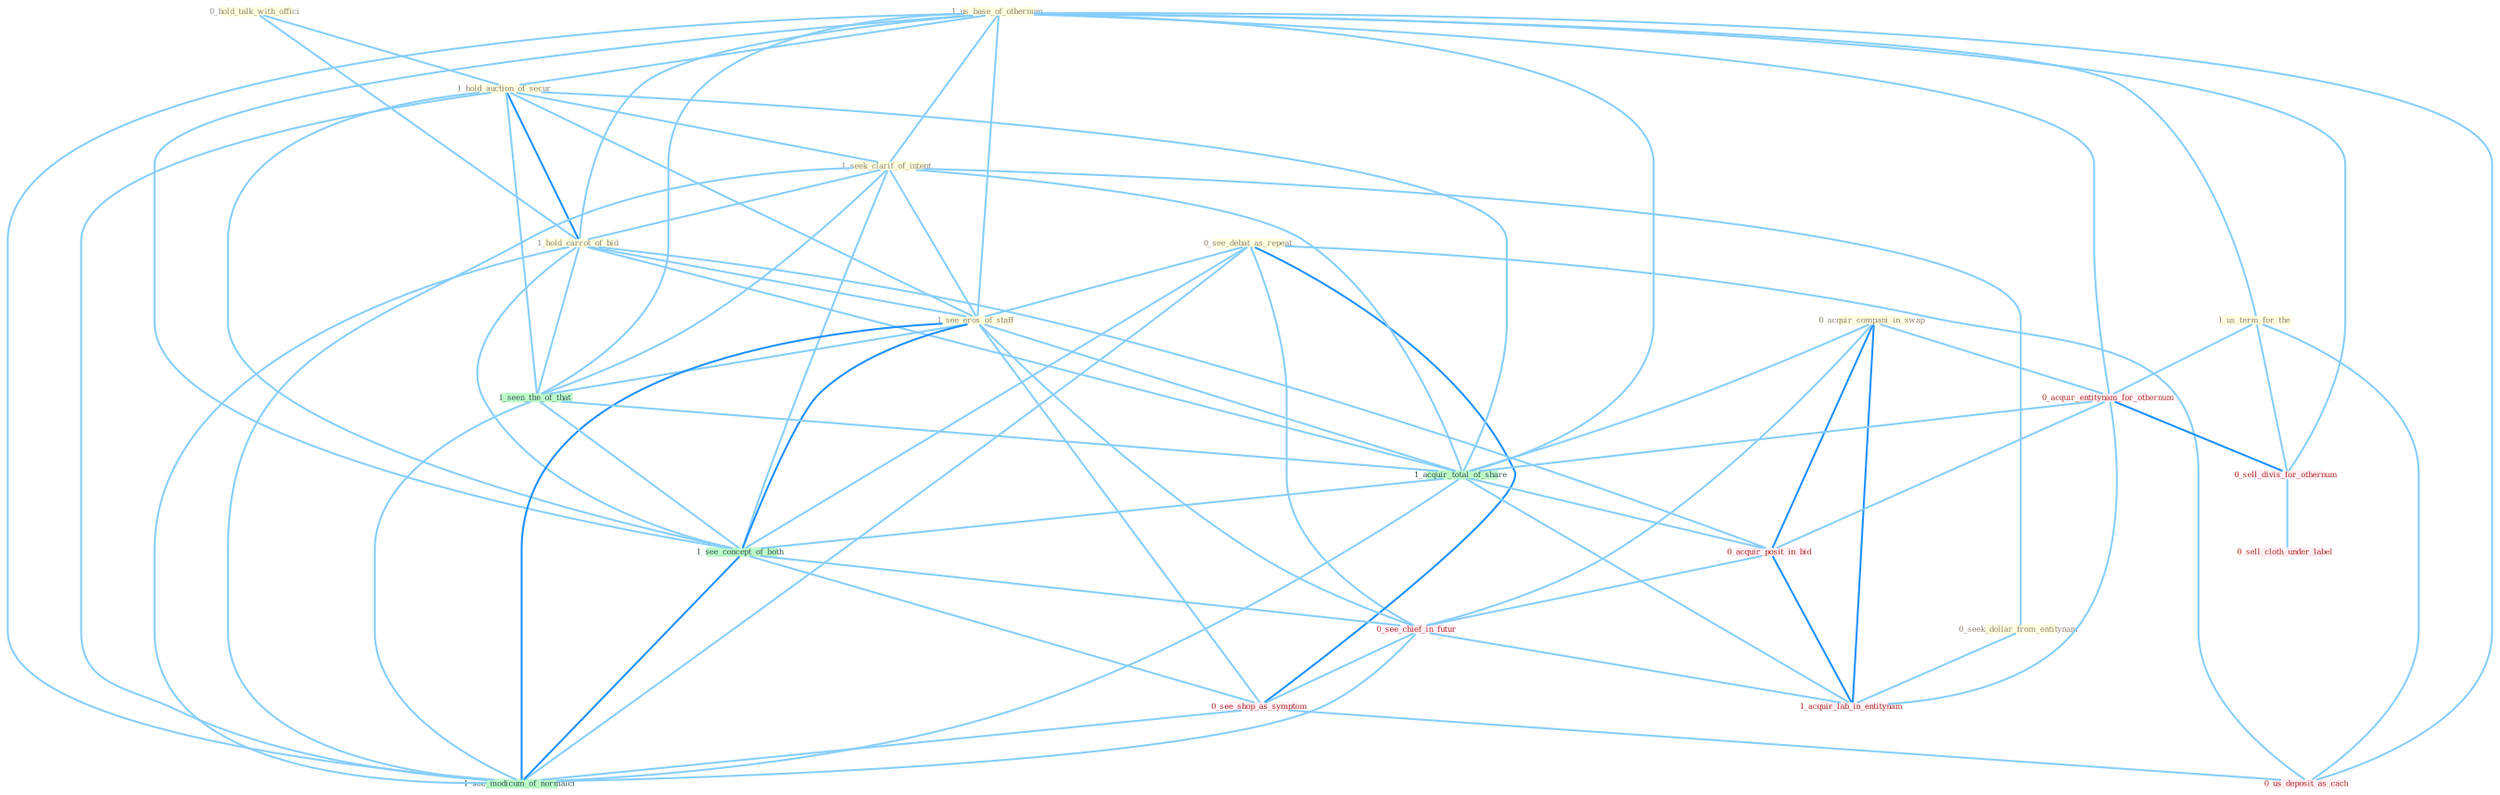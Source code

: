 Graph G{ 
    node
    [shape=polygon,style=filled,width=.5,height=.06,color="#BDFCC9",fixedsize=true,fontsize=4,
    fontcolor="#2f4f4f"];
    {node
    [color="#ffffe0", fontcolor="#8b7d6b"] "0_hold_talk_with_offici " "1_us_base_of_othernum " "0_see_debat_as_repeat " "0_acquir_compani_in_swap " "1_hold_auction_of_secur " "1_seek_clarif_of_intent " "1_us_term_for_the " "1_hold_carrot_of_bid " "1_see_eros_of_staff " "0_seek_dollar_from_entitynam "}
{node [color="#fff0f5", fontcolor="#b22222"] "0_acquir_entitynam_for_othernum " "0_sell_divis_for_othernum " "0_sell_cloth_under_label " "0_acquir_posit_in_bid " "0_see_chief_in_futur " "0_see_shop_as_symptom " "1_acquir_lab_in_entitynam " "0_us_deposit_as_cach "}
edge [color="#B0E2FF"];

	"0_hold_talk_with_offici " -- "1_hold_auction_of_secur " [w="1", color="#87cefa" ];
	"0_hold_talk_with_offici " -- "1_hold_carrot_of_bid " [w="1", color="#87cefa" ];
	"1_us_base_of_othernum " -- "1_hold_auction_of_secur " [w="1", color="#87cefa" ];
	"1_us_base_of_othernum " -- "1_seek_clarif_of_intent " [w="1", color="#87cefa" ];
	"1_us_base_of_othernum " -- "1_us_term_for_the " [w="1", color="#87cefa" ];
	"1_us_base_of_othernum " -- "1_hold_carrot_of_bid " [w="1", color="#87cefa" ];
	"1_us_base_of_othernum " -- "1_see_eros_of_staff " [w="1", color="#87cefa" ];
	"1_us_base_of_othernum " -- "0_acquir_entitynam_for_othernum " [w="1", color="#87cefa" ];
	"1_us_base_of_othernum " -- "1_seen_the_of_that " [w="1", color="#87cefa" ];
	"1_us_base_of_othernum " -- "0_sell_divis_for_othernum " [w="1", color="#87cefa" ];
	"1_us_base_of_othernum " -- "1_acquir_total_of_share " [w="1", color="#87cefa" ];
	"1_us_base_of_othernum " -- "1_see_concept_of_both " [w="1", color="#87cefa" ];
	"1_us_base_of_othernum " -- "0_us_deposit_as_cach " [w="1", color="#87cefa" ];
	"1_us_base_of_othernum " -- "1_see_modicum_of_normalci " [w="1", color="#87cefa" ];
	"0_see_debat_as_repeat " -- "1_see_eros_of_staff " [w="1", color="#87cefa" ];
	"0_see_debat_as_repeat " -- "1_see_concept_of_both " [w="1", color="#87cefa" ];
	"0_see_debat_as_repeat " -- "0_see_chief_in_futur " [w="1", color="#87cefa" ];
	"0_see_debat_as_repeat " -- "0_see_shop_as_symptom " [w="2", color="#1e90ff" , len=0.8];
	"0_see_debat_as_repeat " -- "0_us_deposit_as_cach " [w="1", color="#87cefa" ];
	"0_see_debat_as_repeat " -- "1_see_modicum_of_normalci " [w="1", color="#87cefa" ];
	"0_acquir_compani_in_swap " -- "0_acquir_entitynam_for_othernum " [w="1", color="#87cefa" ];
	"0_acquir_compani_in_swap " -- "1_acquir_total_of_share " [w="1", color="#87cefa" ];
	"0_acquir_compani_in_swap " -- "0_acquir_posit_in_bid " [w="2", color="#1e90ff" , len=0.8];
	"0_acquir_compani_in_swap " -- "0_see_chief_in_futur " [w="1", color="#87cefa" ];
	"0_acquir_compani_in_swap " -- "1_acquir_lab_in_entitynam " [w="2", color="#1e90ff" , len=0.8];
	"1_hold_auction_of_secur " -- "1_seek_clarif_of_intent " [w="1", color="#87cefa" ];
	"1_hold_auction_of_secur " -- "1_hold_carrot_of_bid " [w="2", color="#1e90ff" , len=0.8];
	"1_hold_auction_of_secur " -- "1_see_eros_of_staff " [w="1", color="#87cefa" ];
	"1_hold_auction_of_secur " -- "1_seen_the_of_that " [w="1", color="#87cefa" ];
	"1_hold_auction_of_secur " -- "1_acquir_total_of_share " [w="1", color="#87cefa" ];
	"1_hold_auction_of_secur " -- "1_see_concept_of_both " [w="1", color="#87cefa" ];
	"1_hold_auction_of_secur " -- "1_see_modicum_of_normalci " [w="1", color="#87cefa" ];
	"1_seek_clarif_of_intent " -- "1_hold_carrot_of_bid " [w="1", color="#87cefa" ];
	"1_seek_clarif_of_intent " -- "1_see_eros_of_staff " [w="1", color="#87cefa" ];
	"1_seek_clarif_of_intent " -- "0_seek_dollar_from_entitynam " [w="1", color="#87cefa" ];
	"1_seek_clarif_of_intent " -- "1_seen_the_of_that " [w="1", color="#87cefa" ];
	"1_seek_clarif_of_intent " -- "1_acquir_total_of_share " [w="1", color="#87cefa" ];
	"1_seek_clarif_of_intent " -- "1_see_concept_of_both " [w="1", color="#87cefa" ];
	"1_seek_clarif_of_intent " -- "1_see_modicum_of_normalci " [w="1", color="#87cefa" ];
	"1_us_term_for_the " -- "0_acquir_entitynam_for_othernum " [w="1", color="#87cefa" ];
	"1_us_term_for_the " -- "0_sell_divis_for_othernum " [w="1", color="#87cefa" ];
	"1_us_term_for_the " -- "0_us_deposit_as_cach " [w="1", color="#87cefa" ];
	"1_hold_carrot_of_bid " -- "1_see_eros_of_staff " [w="1", color="#87cefa" ];
	"1_hold_carrot_of_bid " -- "1_seen_the_of_that " [w="1", color="#87cefa" ];
	"1_hold_carrot_of_bid " -- "1_acquir_total_of_share " [w="1", color="#87cefa" ];
	"1_hold_carrot_of_bid " -- "0_acquir_posit_in_bid " [w="1", color="#87cefa" ];
	"1_hold_carrot_of_bid " -- "1_see_concept_of_both " [w="1", color="#87cefa" ];
	"1_hold_carrot_of_bid " -- "1_see_modicum_of_normalci " [w="1", color="#87cefa" ];
	"1_see_eros_of_staff " -- "1_seen_the_of_that " [w="1", color="#87cefa" ];
	"1_see_eros_of_staff " -- "1_acquir_total_of_share " [w="1", color="#87cefa" ];
	"1_see_eros_of_staff " -- "1_see_concept_of_both " [w="2", color="#1e90ff" , len=0.8];
	"1_see_eros_of_staff " -- "0_see_chief_in_futur " [w="1", color="#87cefa" ];
	"1_see_eros_of_staff " -- "0_see_shop_as_symptom " [w="1", color="#87cefa" ];
	"1_see_eros_of_staff " -- "1_see_modicum_of_normalci " [w="2", color="#1e90ff" , len=0.8];
	"0_seek_dollar_from_entitynam " -- "1_acquir_lab_in_entitynam " [w="1", color="#87cefa" ];
	"0_acquir_entitynam_for_othernum " -- "0_sell_divis_for_othernum " [w="2", color="#1e90ff" , len=0.8];
	"0_acquir_entitynam_for_othernum " -- "1_acquir_total_of_share " [w="1", color="#87cefa" ];
	"0_acquir_entitynam_for_othernum " -- "0_acquir_posit_in_bid " [w="1", color="#87cefa" ];
	"0_acquir_entitynam_for_othernum " -- "1_acquir_lab_in_entitynam " [w="1", color="#87cefa" ];
	"1_seen_the_of_that " -- "1_acquir_total_of_share " [w="1", color="#87cefa" ];
	"1_seen_the_of_that " -- "1_see_concept_of_both " [w="1", color="#87cefa" ];
	"1_seen_the_of_that " -- "1_see_modicum_of_normalci " [w="1", color="#87cefa" ];
	"0_sell_divis_for_othernum " -- "0_sell_cloth_under_label " [w="1", color="#87cefa" ];
	"1_acquir_total_of_share " -- "0_acquir_posit_in_bid " [w="1", color="#87cefa" ];
	"1_acquir_total_of_share " -- "1_see_concept_of_both " [w="1", color="#87cefa" ];
	"1_acquir_total_of_share " -- "1_acquir_lab_in_entitynam " [w="1", color="#87cefa" ];
	"1_acquir_total_of_share " -- "1_see_modicum_of_normalci " [w="1", color="#87cefa" ];
	"0_acquir_posit_in_bid " -- "0_see_chief_in_futur " [w="1", color="#87cefa" ];
	"0_acquir_posit_in_bid " -- "1_acquir_lab_in_entitynam " [w="2", color="#1e90ff" , len=0.8];
	"1_see_concept_of_both " -- "0_see_chief_in_futur " [w="1", color="#87cefa" ];
	"1_see_concept_of_both " -- "0_see_shop_as_symptom " [w="1", color="#87cefa" ];
	"1_see_concept_of_both " -- "1_see_modicum_of_normalci " [w="2", color="#1e90ff" , len=0.8];
	"0_see_chief_in_futur " -- "0_see_shop_as_symptom " [w="1", color="#87cefa" ];
	"0_see_chief_in_futur " -- "1_acquir_lab_in_entitynam " [w="1", color="#87cefa" ];
	"0_see_chief_in_futur " -- "1_see_modicum_of_normalci " [w="1", color="#87cefa" ];
	"0_see_shop_as_symptom " -- "0_us_deposit_as_cach " [w="1", color="#87cefa" ];
	"0_see_shop_as_symptom " -- "1_see_modicum_of_normalci " [w="1", color="#87cefa" ];
}